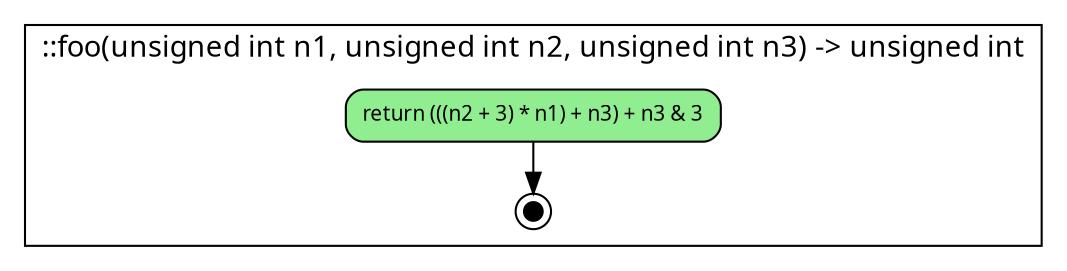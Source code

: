 digraph {
	fontname="SansSerif,sans-serif" labeljust=l nojustify=true ranksep=0.35
	node [fillcolor="#fefece" fontname="SansSerif,sans-serif" fontsize=10 height=0.35 shape=box style="filled, rounded"]
	subgraph cluster_item_0 {
		graph [label="::foo(unsigned int n1, unsigned int n2, unsigned int n3) -> unsigned int"]
		item_1 [label="return (((n2 + 3) * n1) + n3) + n3 & 3" fillcolor=lightgreen]
		item_2 [label="" fillcolor=black fixedsize=true height=0.12 shape=doublecircle size=0.1 width=0.12]
		item_1 -> item_2
	}
}
